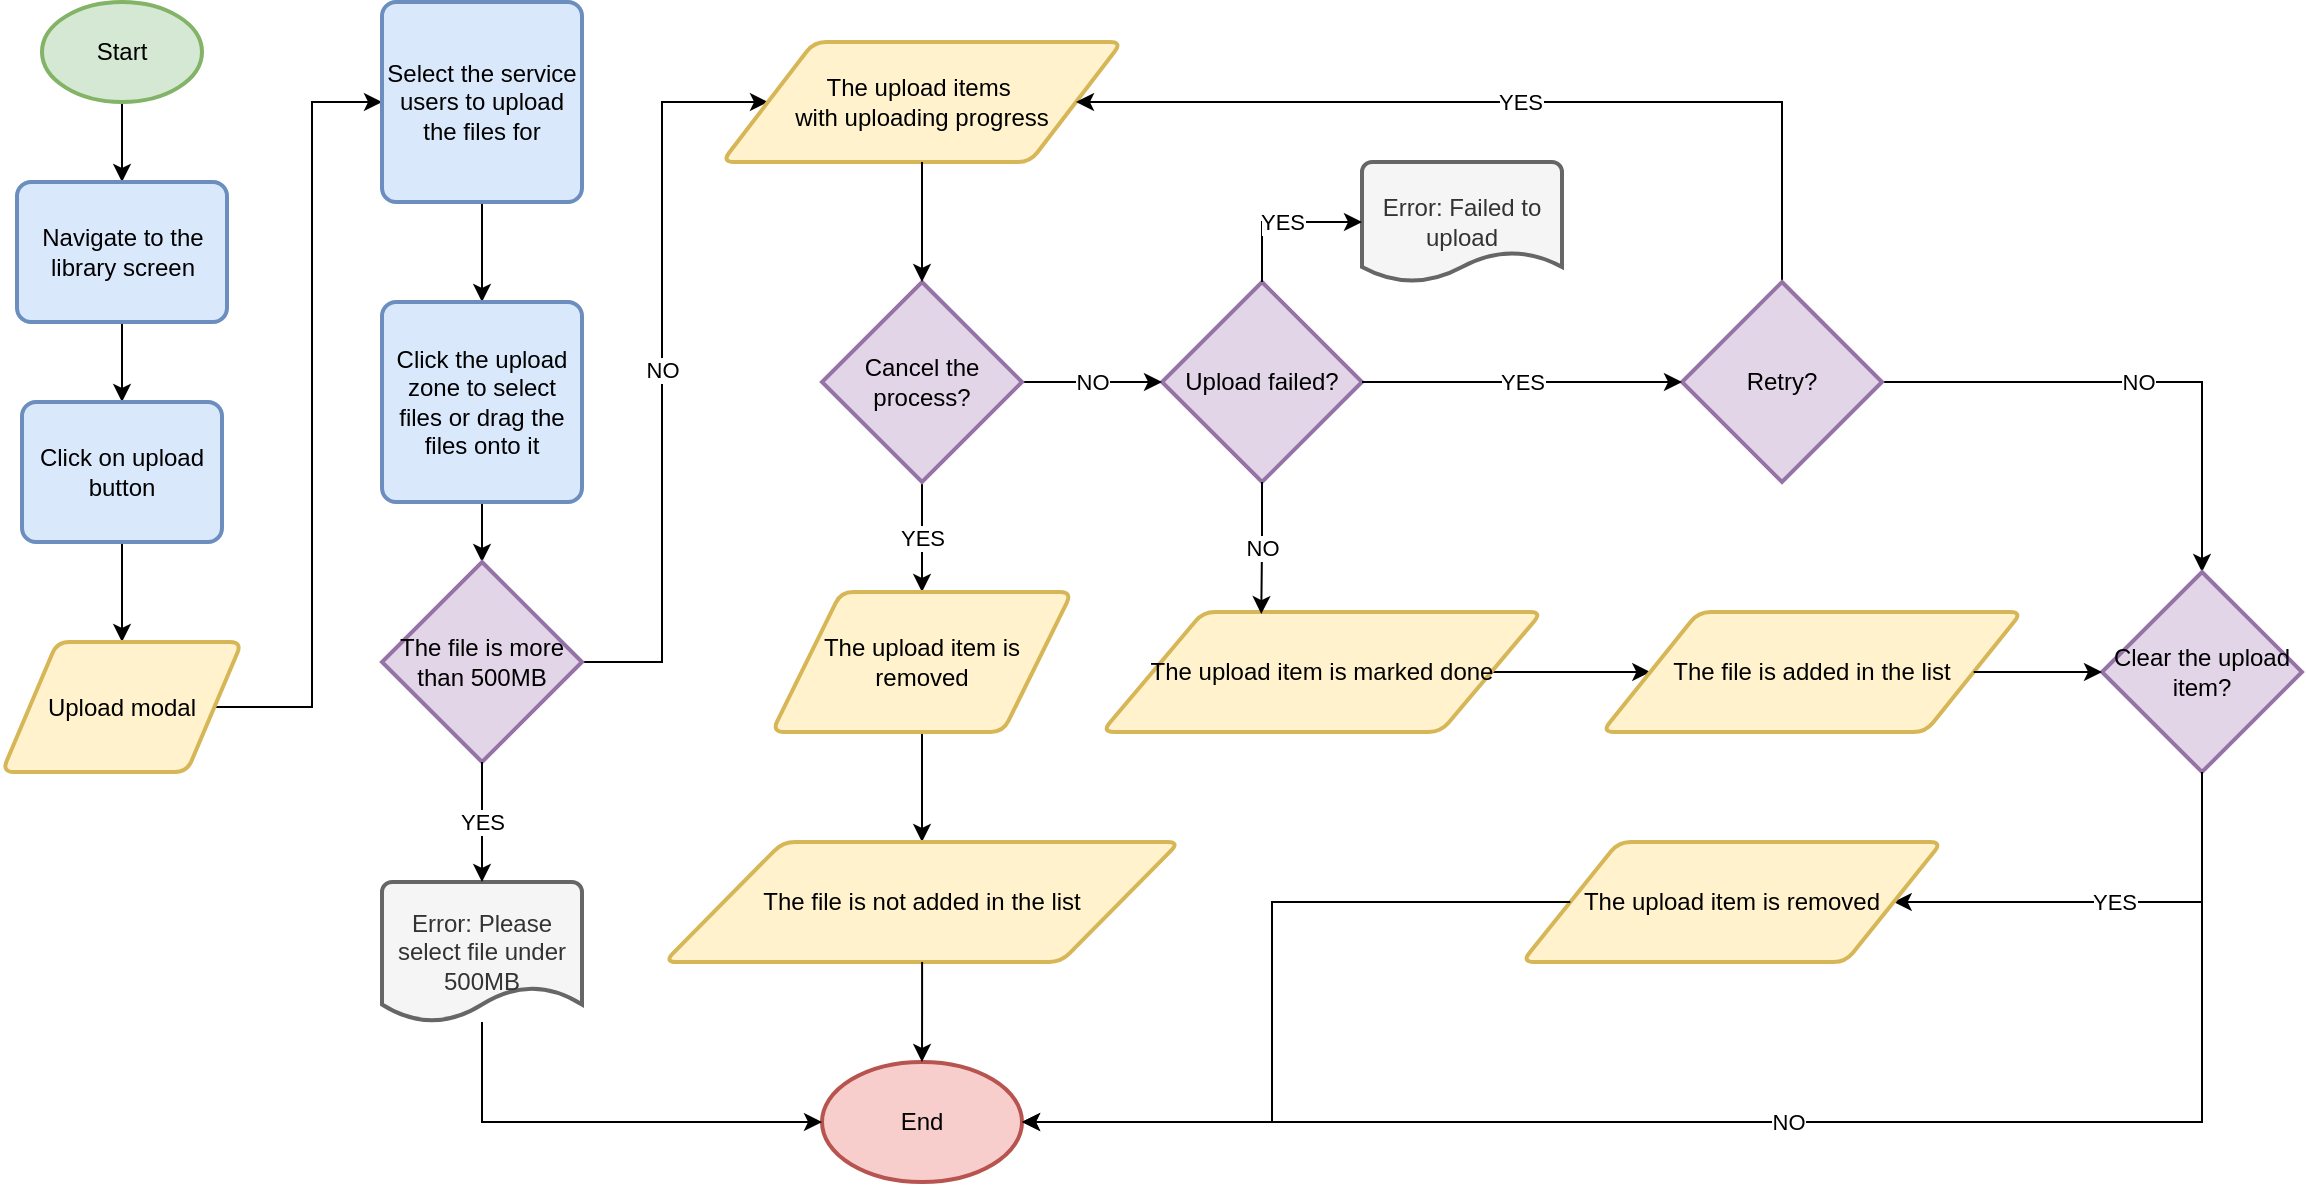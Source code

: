 <mxfile version="26.0.16">
  <diagram name="Page-1" id="Mwd-sdS5aPT-Yw2kYYVs">
    <mxGraphModel dx="728" dy="639" grid="1" gridSize="10" guides="1" tooltips="1" connect="1" arrows="1" fold="1" page="1" pageScale="1" pageWidth="850" pageHeight="1100" math="0" shadow="0">
      <root>
        <mxCell id="0" />
        <mxCell id="1" parent="0" />
        <mxCell id="PrTmcTb1Di3HVmhfcGkv-5" style="edgeStyle=orthogonalEdgeStyle;rounded=0;orthogonalLoop=1;jettySize=auto;html=1;" parent="1" source="PrTmcTb1Di3HVmhfcGkv-2" target="PrTmcTb1Di3HVmhfcGkv-4" edge="1">
          <mxGeometry relative="1" as="geometry" />
        </mxCell>
        <mxCell id="PrTmcTb1Di3HVmhfcGkv-2" value="Start" style="strokeWidth=2;html=1;shape=mxgraph.flowchart.start_1;whiteSpace=wrap;fillColor=#d5e8d4;strokeColor=#82b366;" parent="1" vertex="1">
          <mxGeometry x="120" y="150" width="80" height="50" as="geometry" />
        </mxCell>
        <mxCell id="PrTmcTb1Di3HVmhfcGkv-8" style="edgeStyle=orthogonalEdgeStyle;rounded=0;orthogonalLoop=1;jettySize=auto;html=1;" parent="1" source="PrTmcTb1Di3HVmhfcGkv-4" target="PrTmcTb1Di3HVmhfcGkv-7" edge="1">
          <mxGeometry relative="1" as="geometry" />
        </mxCell>
        <mxCell id="PrTmcTb1Di3HVmhfcGkv-4" value="Navigate to the library screen" style="rounded=1;whiteSpace=wrap;html=1;absoluteArcSize=1;arcSize=14;strokeWidth=2;fillColor=#dae8fc;strokeColor=#6c8ebf;" parent="1" vertex="1">
          <mxGeometry x="107.5" y="240" width="105" height="70" as="geometry" />
        </mxCell>
        <mxCell id="PrTmcTb1Di3HVmhfcGkv-10" style="edgeStyle=orthogonalEdgeStyle;rounded=0;orthogonalLoop=1;jettySize=auto;html=1;" parent="1" source="PrTmcTb1Di3HVmhfcGkv-7" target="PrTmcTb1Di3HVmhfcGkv-9" edge="1">
          <mxGeometry relative="1" as="geometry" />
        </mxCell>
        <mxCell id="PrTmcTb1Di3HVmhfcGkv-7" value="Click on upload button" style="rounded=1;whiteSpace=wrap;html=1;absoluteArcSize=1;arcSize=14;strokeWidth=2;fillColor=#dae8fc;strokeColor=#6c8ebf;" parent="1" vertex="1">
          <mxGeometry x="110" y="350" width="100" height="70" as="geometry" />
        </mxCell>
        <mxCell id="PrTmcTb1Di3HVmhfcGkv-15" style="edgeStyle=orthogonalEdgeStyle;rounded=0;orthogonalLoop=1;jettySize=auto;html=1;entryX=0;entryY=0.5;entryDx=0;entryDy=0;" parent="1" source="PrTmcTb1Di3HVmhfcGkv-9" target="PrTmcTb1Di3HVmhfcGkv-14" edge="1">
          <mxGeometry relative="1" as="geometry" />
        </mxCell>
        <mxCell id="PrTmcTb1Di3HVmhfcGkv-9" value="Upload modal" style="shape=parallelogram;html=1;strokeWidth=2;perimeter=parallelogramPerimeter;whiteSpace=wrap;rounded=1;arcSize=12;size=0.23;fillColor=#fff2cc;strokeColor=#d6b656;" parent="1" vertex="1">
          <mxGeometry x="100" y="470" width="120" height="65" as="geometry" />
        </mxCell>
        <mxCell id="PrTmcTb1Di3HVmhfcGkv-17" style="edgeStyle=orthogonalEdgeStyle;rounded=0;orthogonalLoop=1;jettySize=auto;html=1;" parent="1" source="PrTmcTb1Di3HVmhfcGkv-14" target="PrTmcTb1Di3HVmhfcGkv-16" edge="1">
          <mxGeometry relative="1" as="geometry" />
        </mxCell>
        <mxCell id="PrTmcTb1Di3HVmhfcGkv-14" value="Select the service users to upload the files for" style="rounded=1;whiteSpace=wrap;html=1;absoluteArcSize=1;arcSize=14;strokeWidth=2;fillColor=#dae8fc;strokeColor=#6c8ebf;" parent="1" vertex="1">
          <mxGeometry x="290" y="150" width="100" height="100" as="geometry" />
        </mxCell>
        <mxCell id="PrTmcTb1Di3HVmhfcGkv-19" style="edgeStyle=orthogonalEdgeStyle;rounded=0;orthogonalLoop=1;jettySize=auto;html=1;" parent="1" source="PrTmcTb1Di3HVmhfcGkv-16" target="PrTmcTb1Di3HVmhfcGkv-18" edge="1">
          <mxGeometry relative="1" as="geometry" />
        </mxCell>
        <mxCell id="PrTmcTb1Di3HVmhfcGkv-16" value="Click the upload zone to select files or drag the files onto it" style="rounded=1;whiteSpace=wrap;html=1;absoluteArcSize=1;arcSize=14;strokeWidth=2;fillColor=#dae8fc;strokeColor=#6c8ebf;" parent="1" vertex="1">
          <mxGeometry x="290" y="300" width="100" height="100" as="geometry" />
        </mxCell>
        <mxCell id="PrTmcTb1Di3HVmhfcGkv-26" value="NO" style="edgeStyle=orthogonalEdgeStyle;rounded=0;orthogonalLoop=1;jettySize=auto;html=1;entryX=0;entryY=0.5;entryDx=0;entryDy=0;" parent="1" source="PrTmcTb1Di3HVmhfcGkv-18" target="PrTmcTb1Di3HVmhfcGkv-25" edge="1">
          <mxGeometry relative="1" as="geometry">
            <Array as="points">
              <mxPoint x="430" y="480" />
              <mxPoint x="430" y="200" />
            </Array>
          </mxGeometry>
        </mxCell>
        <mxCell id="PrTmcTb1Di3HVmhfcGkv-18" value="The file is more than 500MB" style="strokeWidth=2;html=1;shape=mxgraph.flowchart.decision;whiteSpace=wrap;fillColor=#e1d5e7;strokeColor=#9673a6;" parent="1" vertex="1">
          <mxGeometry x="290" y="430" width="100" height="100" as="geometry" />
        </mxCell>
        <mxCell id="PrTmcTb1Di3HVmhfcGkv-20" value="Error: Please select file under 500MB" style="strokeWidth=2;html=1;shape=mxgraph.flowchart.document2;whiteSpace=wrap;size=0.25;fillColor=#f5f5f5;fontColor=#333333;strokeColor=#666666;" parent="1" vertex="1">
          <mxGeometry x="290" y="590" width="100" height="70" as="geometry" />
        </mxCell>
        <mxCell id="PrTmcTb1Di3HVmhfcGkv-21" value="YES" style="edgeStyle=orthogonalEdgeStyle;rounded=0;orthogonalLoop=1;jettySize=auto;html=1;entryX=0.5;entryY=0;entryDx=0;entryDy=0;entryPerimeter=0;" parent="1" source="PrTmcTb1Di3HVmhfcGkv-18" target="PrTmcTb1Di3HVmhfcGkv-20" edge="1">
          <mxGeometry relative="1" as="geometry" />
        </mxCell>
        <mxCell id="PrTmcTb1Di3HVmhfcGkv-25" value="The upload items&amp;nbsp;&lt;br&gt;with uploading progress" style="shape=parallelogram;html=1;strokeWidth=2;perimeter=parallelogramPerimeter;whiteSpace=wrap;rounded=1;arcSize=12;size=0.23;fillColor=#fff2cc;strokeColor=#d6b656;" parent="1" vertex="1">
          <mxGeometry x="460" y="170" width="200" height="60" as="geometry" />
        </mxCell>
        <mxCell id="PrTmcTb1Di3HVmhfcGkv-27" value="Upload failed?" style="strokeWidth=2;html=1;shape=mxgraph.flowchart.decision;whiteSpace=wrap;fillColor=#e1d5e7;strokeColor=#9673a6;" parent="1" vertex="1">
          <mxGeometry x="680" y="290" width="100" height="100" as="geometry" />
        </mxCell>
        <mxCell id="PrTmcTb1Di3HVmhfcGkv-29" value="Error: Failed to upload" style="strokeWidth=2;html=1;shape=mxgraph.flowchart.document2;whiteSpace=wrap;size=0.25;fillColor=#f5f5f5;fontColor=#333333;strokeColor=#666666;" parent="1" vertex="1">
          <mxGeometry x="780" y="230" width="100" height="60" as="geometry" />
        </mxCell>
        <mxCell id="UtEviaRXFZuZ-_orraku-21" value="NO" style="edgeStyle=orthogonalEdgeStyle;rounded=0;orthogonalLoop=1;jettySize=auto;html=1;" edge="1" parent="1" source="PrTmcTb1Di3HVmhfcGkv-31" target="UtEviaRXFZuZ-_orraku-19">
          <mxGeometry relative="1" as="geometry" />
        </mxCell>
        <mxCell id="UtEviaRXFZuZ-_orraku-23" value="YES" style="edgeStyle=orthogonalEdgeStyle;rounded=0;orthogonalLoop=1;jettySize=auto;html=1;entryX=1;entryY=0.5;entryDx=0;entryDy=0;" edge="1" parent="1" source="PrTmcTb1Di3HVmhfcGkv-31" target="PrTmcTb1Di3HVmhfcGkv-25">
          <mxGeometry relative="1" as="geometry">
            <Array as="points">
              <mxPoint x="990" y="200" />
            </Array>
          </mxGeometry>
        </mxCell>
        <mxCell id="PrTmcTb1Di3HVmhfcGkv-31" value="Retry?" style="strokeWidth=2;html=1;shape=mxgraph.flowchart.decision;whiteSpace=wrap;fillColor=#e1d5e7;strokeColor=#9673a6;" parent="1" vertex="1">
          <mxGeometry x="940" y="290" width="100" height="100" as="geometry" />
        </mxCell>
        <mxCell id="UtEviaRXFZuZ-_orraku-5" value="YES" style="edgeStyle=orthogonalEdgeStyle;rounded=0;orthogonalLoop=1;jettySize=auto;html=1;" edge="1" parent="1" source="UtEviaRXFZuZ-_orraku-3" target="UtEviaRXFZuZ-_orraku-4">
          <mxGeometry relative="1" as="geometry" />
        </mxCell>
        <mxCell id="UtEviaRXFZuZ-_orraku-11" value="NO" style="edgeStyle=orthogonalEdgeStyle;rounded=0;orthogonalLoop=1;jettySize=auto;html=1;" edge="1" parent="1" source="UtEviaRXFZuZ-_orraku-3" target="PrTmcTb1Di3HVmhfcGkv-27">
          <mxGeometry relative="1" as="geometry" />
        </mxCell>
        <mxCell id="UtEviaRXFZuZ-_orraku-3" value="Cancel the process?" style="strokeWidth=2;html=1;shape=mxgraph.flowchart.decision;whiteSpace=wrap;fillColor=#e1d5e7;strokeColor=#9673a6;" vertex="1" parent="1">
          <mxGeometry x="510" y="290" width="100" height="100" as="geometry" />
        </mxCell>
        <mxCell id="UtEviaRXFZuZ-_orraku-10" style="edgeStyle=orthogonalEdgeStyle;rounded=0;orthogonalLoop=1;jettySize=auto;html=1;entryX=0.5;entryY=0;entryDx=0;entryDy=0;" edge="1" parent="1" source="UtEviaRXFZuZ-_orraku-4" target="UtEviaRXFZuZ-_orraku-7">
          <mxGeometry relative="1" as="geometry" />
        </mxCell>
        <mxCell id="UtEviaRXFZuZ-_orraku-4" value="The upload item is removed" style="shape=parallelogram;html=1;strokeWidth=2;perimeter=parallelogramPerimeter;whiteSpace=wrap;rounded=1;arcSize=12;size=0.23;fillColor=#fff2cc;strokeColor=#d6b656;" vertex="1" parent="1">
          <mxGeometry x="485" y="445" width="150" height="70" as="geometry" />
        </mxCell>
        <mxCell id="UtEviaRXFZuZ-_orraku-6" style="edgeStyle=orthogonalEdgeStyle;rounded=0;orthogonalLoop=1;jettySize=auto;html=1;entryX=0.5;entryY=0;entryDx=0;entryDy=0;entryPerimeter=0;" edge="1" parent="1" source="PrTmcTb1Di3HVmhfcGkv-25" target="UtEviaRXFZuZ-_orraku-3">
          <mxGeometry relative="1" as="geometry" />
        </mxCell>
        <mxCell id="UtEviaRXFZuZ-_orraku-7" value="The file is not added in the list" style="shape=parallelogram;html=1;strokeWidth=2;perimeter=parallelogramPerimeter;whiteSpace=wrap;rounded=1;arcSize=12;size=0.23;fillColor=#fff2cc;strokeColor=#d6b656;" vertex="1" parent="1">
          <mxGeometry x="431.25" y="570" width="257.5" height="60" as="geometry" />
        </mxCell>
        <mxCell id="UtEviaRXFZuZ-_orraku-13" value="YES" style="edgeStyle=orthogonalEdgeStyle;rounded=0;orthogonalLoop=1;jettySize=auto;html=1;entryX=0;entryY=0.5;entryDx=0;entryDy=0;entryPerimeter=0;" edge="1" parent="1" source="PrTmcTb1Di3HVmhfcGkv-27" target="PrTmcTb1Di3HVmhfcGkv-29">
          <mxGeometry relative="1" as="geometry" />
        </mxCell>
        <mxCell id="UtEviaRXFZuZ-_orraku-14" value="YES" style="edgeStyle=orthogonalEdgeStyle;rounded=0;orthogonalLoop=1;jettySize=auto;html=1;entryX=0;entryY=0.5;entryDx=0;entryDy=0;entryPerimeter=0;" edge="1" parent="1" source="PrTmcTb1Di3HVmhfcGkv-27" target="PrTmcTb1Di3HVmhfcGkv-31">
          <mxGeometry relative="1" as="geometry" />
        </mxCell>
        <mxCell id="UtEviaRXFZuZ-_orraku-31" style="edgeStyle=orthogonalEdgeStyle;rounded=0;orthogonalLoop=1;jettySize=auto;html=1;entryX=0;entryY=0.5;entryDx=0;entryDy=0;" edge="1" parent="1" source="UtEviaRXFZuZ-_orraku-17" target="UtEviaRXFZuZ-_orraku-27">
          <mxGeometry relative="1" as="geometry" />
        </mxCell>
        <mxCell id="UtEviaRXFZuZ-_orraku-17" value="The upload item is marked done" style="shape=parallelogram;html=1;strokeWidth=2;perimeter=parallelogramPerimeter;whiteSpace=wrap;rounded=1;arcSize=12;size=0.23;fillColor=#fff2cc;strokeColor=#d6b656;" vertex="1" parent="1">
          <mxGeometry x="650" y="455" width="220" height="60" as="geometry" />
        </mxCell>
        <mxCell id="UtEviaRXFZuZ-_orraku-18" value="NO" style="edgeStyle=orthogonalEdgeStyle;rounded=0;orthogonalLoop=1;jettySize=auto;html=1;entryX=0.362;entryY=0.017;entryDx=0;entryDy=0;entryPerimeter=0;" edge="1" parent="1" source="PrTmcTb1Di3HVmhfcGkv-27" target="UtEviaRXFZuZ-_orraku-17">
          <mxGeometry relative="1" as="geometry" />
        </mxCell>
        <mxCell id="UtEviaRXFZuZ-_orraku-33" value="YES" style="edgeStyle=orthogonalEdgeStyle;rounded=0;orthogonalLoop=1;jettySize=auto;html=1;entryX=1;entryY=0.5;entryDx=0;entryDy=0;" edge="1" parent="1" source="UtEviaRXFZuZ-_orraku-19" target="UtEviaRXFZuZ-_orraku-22">
          <mxGeometry relative="1" as="geometry">
            <Array as="points">
              <mxPoint x="1200" y="600" />
            </Array>
          </mxGeometry>
        </mxCell>
        <mxCell id="UtEviaRXFZuZ-_orraku-19" value="Clear the upload item?" style="strokeWidth=2;html=1;shape=mxgraph.flowchart.decision;whiteSpace=wrap;fillColor=#e1d5e7;strokeColor=#9673a6;" vertex="1" parent="1">
          <mxGeometry x="1150" y="435" width="100" height="100" as="geometry" />
        </mxCell>
        <mxCell id="UtEviaRXFZuZ-_orraku-22" value="The upload item is removed" style="shape=parallelogram;html=1;strokeWidth=2;perimeter=parallelogramPerimeter;whiteSpace=wrap;rounded=1;arcSize=12;size=0.23;fillColor=#fff2cc;strokeColor=#d6b656;" vertex="1" parent="1">
          <mxGeometry x="860" y="570" width="210" height="60" as="geometry" />
        </mxCell>
        <mxCell id="UtEviaRXFZuZ-_orraku-26" value="End" style="strokeWidth=2;html=1;shape=mxgraph.flowchart.start_1;whiteSpace=wrap;fillColor=#f8cecc;strokeColor=#b85450;" vertex="1" parent="1">
          <mxGeometry x="510" y="680" width="100" height="60" as="geometry" />
        </mxCell>
        <mxCell id="UtEviaRXFZuZ-_orraku-27" value="The file is added in the list" style="shape=parallelogram;html=1;strokeWidth=2;perimeter=parallelogramPerimeter;whiteSpace=wrap;rounded=1;arcSize=12;size=0.23;fillColor=#fff2cc;strokeColor=#d6b656;" vertex="1" parent="1">
          <mxGeometry x="900" y="455" width="210" height="60" as="geometry" />
        </mxCell>
        <mxCell id="UtEviaRXFZuZ-_orraku-32" style="edgeStyle=orthogonalEdgeStyle;rounded=0;orthogonalLoop=1;jettySize=auto;html=1;entryX=0;entryY=0.5;entryDx=0;entryDy=0;entryPerimeter=0;" edge="1" parent="1" source="UtEviaRXFZuZ-_orraku-27" target="UtEviaRXFZuZ-_orraku-19">
          <mxGeometry relative="1" as="geometry" />
        </mxCell>
        <mxCell id="UtEviaRXFZuZ-_orraku-34" value="NO" style="edgeStyle=orthogonalEdgeStyle;rounded=0;orthogonalLoop=1;jettySize=auto;html=1;entryX=1;entryY=0.5;entryDx=0;entryDy=0;entryPerimeter=0;" edge="1" parent="1" source="UtEviaRXFZuZ-_orraku-19" target="UtEviaRXFZuZ-_orraku-26">
          <mxGeometry relative="1" as="geometry">
            <Array as="points">
              <mxPoint x="1200" y="710" />
            </Array>
          </mxGeometry>
        </mxCell>
        <mxCell id="UtEviaRXFZuZ-_orraku-35" style="edgeStyle=orthogonalEdgeStyle;rounded=0;orthogonalLoop=1;jettySize=auto;html=1;entryX=1;entryY=0.5;entryDx=0;entryDy=0;entryPerimeter=0;" edge="1" parent="1" source="UtEviaRXFZuZ-_orraku-22" target="UtEviaRXFZuZ-_orraku-26">
          <mxGeometry relative="1" as="geometry" />
        </mxCell>
        <mxCell id="UtEviaRXFZuZ-_orraku-36" style="edgeStyle=orthogonalEdgeStyle;rounded=0;orthogonalLoop=1;jettySize=auto;html=1;entryX=0.5;entryY=0;entryDx=0;entryDy=0;entryPerimeter=0;" edge="1" parent="1" source="UtEviaRXFZuZ-_orraku-7" target="UtEviaRXFZuZ-_orraku-26">
          <mxGeometry relative="1" as="geometry" />
        </mxCell>
        <mxCell id="UtEviaRXFZuZ-_orraku-37" style="edgeStyle=orthogonalEdgeStyle;rounded=0;orthogonalLoop=1;jettySize=auto;html=1;entryX=0;entryY=0.5;entryDx=0;entryDy=0;entryPerimeter=0;" edge="1" parent="1" source="PrTmcTb1Di3HVmhfcGkv-20" target="UtEviaRXFZuZ-_orraku-26">
          <mxGeometry relative="1" as="geometry">
            <Array as="points">
              <mxPoint x="340" y="710" />
            </Array>
          </mxGeometry>
        </mxCell>
      </root>
    </mxGraphModel>
  </diagram>
</mxfile>
